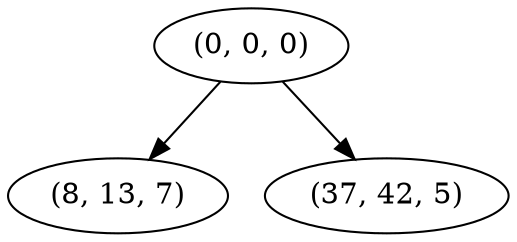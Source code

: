 digraph tree {
    "(0, 0, 0)";
    "(8, 13, 7)";
    "(37, 42, 5)";
    "(0, 0, 0)" -> "(8, 13, 7)";
    "(0, 0, 0)" -> "(37, 42, 5)";
}
